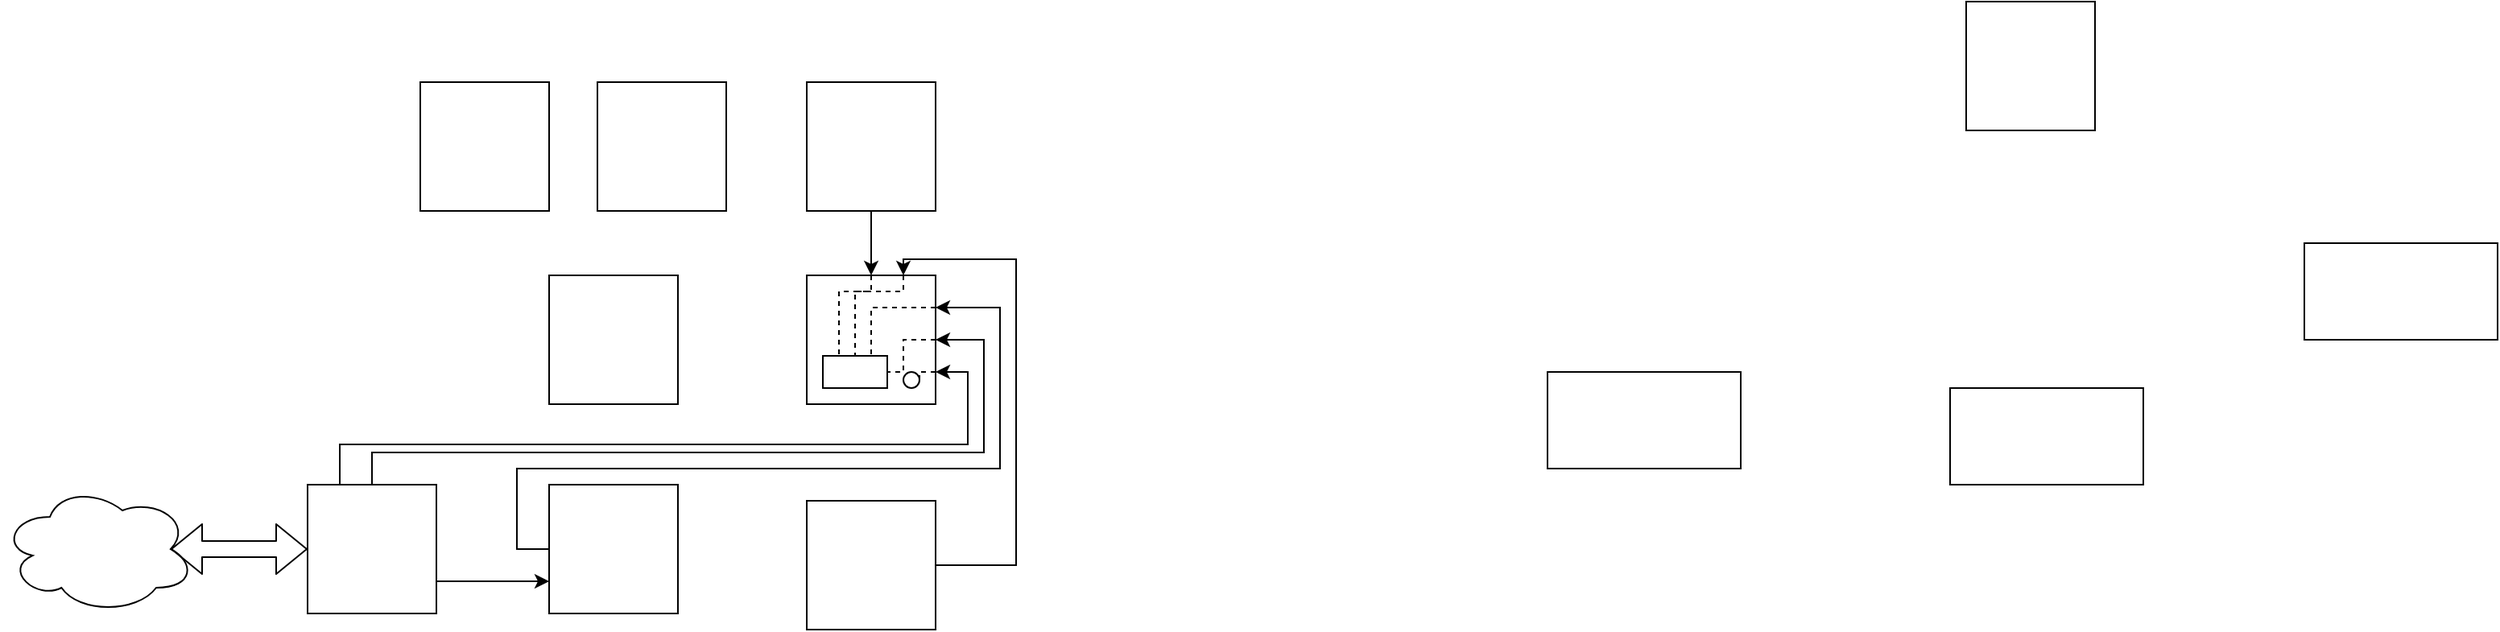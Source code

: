<mxfile version="13.10.2" type="github">
  <diagram id="PSpXqjL75rR7SkoECmZJ" name="Page-1">
    <mxGraphModel dx="1504" dy="370" grid="1" gridSize="10" guides="1" tooltips="1" connect="1" arrows="1" fold="1" page="1" pageScale="1" pageWidth="827" pageHeight="1169" math="0" shadow="0">
      <root>
        <mxCell id="0" />
        <mxCell id="1" parent="0" />
        <mxCell id="Q7waiSmfwAIm_2oHoKMC-9" value="" style="whiteSpace=wrap;html=1;aspect=fixed;" vertex="1" parent="1">
          <mxGeometry x="-120" y="290" width="80" height="80" as="geometry" />
        </mxCell>
        <mxCell id="Q7waiSmfwAIm_2oHoKMC-28" style="edgeStyle=orthogonalEdgeStyle;rounded=0;orthogonalLoop=1;jettySize=auto;html=1;exitX=0.5;exitY=0;exitDx=0;exitDy=0;entryX=0.25;entryY=0;entryDx=0;entryDy=0;dashed=1;endArrow=none;endFill=0;" edge="1" parent="1" source="Q7waiSmfwAIm_2oHoKMC-9" target="Q7waiSmfwAIm_2oHoKMC-1">
          <mxGeometry relative="1" as="geometry">
            <Array as="points">
              <mxPoint x="-80" y="300" />
              <mxPoint x="-100" y="300" />
            </Array>
          </mxGeometry>
        </mxCell>
        <mxCell id="Q7waiSmfwAIm_2oHoKMC-6" value="" style="whiteSpace=wrap;html=1;aspect=fixed;" vertex="1" parent="1">
          <mxGeometry x="-430" y="420" width="80" height="80" as="geometry" />
        </mxCell>
        <mxCell id="Q7waiSmfwAIm_2oHoKMC-7" value="" style="whiteSpace=wrap;html=1;aspect=fixed;" vertex="1" parent="1">
          <mxGeometry x="-280" y="420" width="80" height="80" as="geometry" />
        </mxCell>
        <mxCell id="Q7waiSmfwAIm_2oHoKMC-8" value="" style="whiteSpace=wrap;html=1;aspect=fixed;" vertex="1" parent="1">
          <mxGeometry x="-120" y="430" width="80" height="80" as="geometry" />
        </mxCell>
        <mxCell id="Q7waiSmfwAIm_2oHoKMC-24" style="edgeStyle=orthogonalEdgeStyle;rounded=0;orthogonalLoop=1;jettySize=auto;html=1;exitX=1;exitY=0.75;exitDx=0;exitDy=0;entryX=1;entryY=0.5;entryDx=0;entryDy=0;endArrow=none;endFill=0;dashed=1;" edge="1" parent="1" source="Q7waiSmfwAIm_2oHoKMC-9" target="Q7waiSmfwAIm_2oHoKMC-23">
          <mxGeometry relative="1" as="geometry" />
        </mxCell>
        <mxCell id="Q7waiSmfwAIm_2oHoKMC-10" value="" style="whiteSpace=wrap;html=1;aspect=fixed;" vertex="1" parent="1">
          <mxGeometry x="-120" y="170" width="80" height="80" as="geometry" />
        </mxCell>
        <mxCell id="Q7waiSmfwAIm_2oHoKMC-11" value="" style="whiteSpace=wrap;html=1;aspect=fixed;" vertex="1" parent="1">
          <mxGeometry x="-360" y="170" width="80" height="80" as="geometry" />
        </mxCell>
        <mxCell id="Q7waiSmfwAIm_2oHoKMC-12" value="" style="whiteSpace=wrap;html=1;aspect=fixed;" vertex="1" parent="1">
          <mxGeometry x="-250" y="170" width="80" height="80" as="geometry" />
        </mxCell>
        <mxCell id="Q7waiSmfwAIm_2oHoKMC-13" value="" style="whiteSpace=wrap;html=1;aspect=fixed;" vertex="1" parent="1">
          <mxGeometry x="-280" y="290" width="80" height="80" as="geometry" />
        </mxCell>
        <mxCell id="Q7waiSmfwAIm_2oHoKMC-20" value="" style="ellipse;shape=cloud;whiteSpace=wrap;html=1;" vertex="1" parent="1">
          <mxGeometry x="-620" y="420" width="120" height="80" as="geometry" />
        </mxCell>
        <mxCell id="Q7waiSmfwAIm_2oHoKMC-2" value="" style="whiteSpace=wrap;html=1;aspect=fixed;" vertex="1" parent="1">
          <mxGeometry x="600" y="120" width="80" height="80" as="geometry" />
        </mxCell>
        <mxCell id="Q7waiSmfwAIm_2oHoKMC-3" value="" style="rounded=0;whiteSpace=wrap;html=1;" vertex="1" parent="1">
          <mxGeometry x="340" y="350" width="120" height="60" as="geometry" />
        </mxCell>
        <mxCell id="Q7waiSmfwAIm_2oHoKMC-4" value="" style="rounded=0;whiteSpace=wrap;html=1;" vertex="1" parent="1">
          <mxGeometry x="590" y="360" width="120" height="60" as="geometry" />
        </mxCell>
        <mxCell id="Q7waiSmfwAIm_2oHoKMC-5" value="" style="rounded=0;whiteSpace=wrap;html=1;" vertex="1" parent="1">
          <mxGeometry x="810" y="270" width="120" height="60" as="geometry" />
        </mxCell>
        <mxCell id="Q7waiSmfwAIm_2oHoKMC-14" style="edgeStyle=orthogonalEdgeStyle;rounded=0;orthogonalLoop=1;jettySize=auto;html=1;exitX=0.25;exitY=0;exitDx=0;exitDy=0;entryX=1;entryY=0.75;entryDx=0;entryDy=0;" edge="1" parent="1" source="Q7waiSmfwAIm_2oHoKMC-6" target="Q7waiSmfwAIm_2oHoKMC-9">
          <mxGeometry relative="1" as="geometry" />
        </mxCell>
        <mxCell id="Q7waiSmfwAIm_2oHoKMC-15" style="edgeStyle=orthogonalEdgeStyle;rounded=0;orthogonalLoop=1;jettySize=auto;html=1;exitX=0.5;exitY=0;exitDx=0;exitDy=0;entryX=1;entryY=0.5;entryDx=0;entryDy=0;" edge="1" parent="1" source="Q7waiSmfwAIm_2oHoKMC-6" target="Q7waiSmfwAIm_2oHoKMC-9">
          <mxGeometry relative="1" as="geometry">
            <Array as="points">
              <mxPoint x="-390" y="400" />
              <mxPoint x="-10" y="400" />
              <mxPoint x="-10" y="330" />
            </Array>
          </mxGeometry>
        </mxCell>
        <mxCell id="Q7waiSmfwAIm_2oHoKMC-16" style="edgeStyle=orthogonalEdgeStyle;rounded=0;orthogonalLoop=1;jettySize=auto;html=1;exitX=1;exitY=0.75;exitDx=0;exitDy=0;entryX=0;entryY=0.75;entryDx=0;entryDy=0;" edge="1" parent="1" source="Q7waiSmfwAIm_2oHoKMC-6" target="Q7waiSmfwAIm_2oHoKMC-7">
          <mxGeometry relative="1" as="geometry" />
        </mxCell>
        <mxCell id="Q7waiSmfwAIm_2oHoKMC-17" style="edgeStyle=orthogonalEdgeStyle;rounded=0;orthogonalLoop=1;jettySize=auto;html=1;exitX=0;exitY=0.5;exitDx=0;exitDy=0;entryX=1;entryY=0.25;entryDx=0;entryDy=0;" edge="1" parent="1" source="Q7waiSmfwAIm_2oHoKMC-7" target="Q7waiSmfwAIm_2oHoKMC-9">
          <mxGeometry relative="1" as="geometry">
            <Array as="points">
              <mxPoint x="-300" y="460" />
              <mxPoint x="-300" y="410" />
              <mxPoint y="410" />
              <mxPoint y="310" />
            </Array>
          </mxGeometry>
        </mxCell>
        <mxCell id="Q7waiSmfwAIm_2oHoKMC-19" style="edgeStyle=orthogonalEdgeStyle;rounded=0;orthogonalLoop=1;jettySize=auto;html=1;exitX=1;exitY=0.5;exitDx=0;exitDy=0;entryX=0.75;entryY=0;entryDx=0;entryDy=0;" edge="1" parent="1" source="Q7waiSmfwAIm_2oHoKMC-8" target="Q7waiSmfwAIm_2oHoKMC-9">
          <mxGeometry relative="1" as="geometry">
            <Array as="points">
              <mxPoint x="10" y="470" />
              <mxPoint x="10" y="280" />
              <mxPoint x="-60" y="280" />
            </Array>
          </mxGeometry>
        </mxCell>
        <mxCell id="Q7waiSmfwAIm_2oHoKMC-18" style="edgeStyle=orthogonalEdgeStyle;rounded=0;orthogonalLoop=1;jettySize=auto;html=1;exitX=0.5;exitY=1;exitDx=0;exitDy=0;entryX=0.5;entryY=0;entryDx=0;entryDy=0;" edge="1" parent="1" source="Q7waiSmfwAIm_2oHoKMC-10" target="Q7waiSmfwAIm_2oHoKMC-9">
          <mxGeometry relative="1" as="geometry" />
        </mxCell>
        <mxCell id="Q7waiSmfwAIm_2oHoKMC-22" value="" style="shape=flexArrow;endArrow=classic;startArrow=classic;html=1;exitX=0.875;exitY=0.5;exitDx=0;exitDy=0;exitPerimeter=0;" edge="1" parent="1" source="Q7waiSmfwAIm_2oHoKMC-20">
          <mxGeometry width="50" height="50" relative="1" as="geometry">
            <mxPoint x="220" y="420" as="sourcePoint" />
            <mxPoint x="-430" y="460" as="targetPoint" />
          </mxGeometry>
        </mxCell>
        <mxCell id="Q7waiSmfwAIm_2oHoKMC-1" value="" style="rounded=0;whiteSpace=wrap;html=1;" vertex="1" parent="1">
          <mxGeometry x="-110" y="340" width="40" height="20" as="geometry" />
        </mxCell>
        <mxCell id="Q7waiSmfwAIm_2oHoKMC-23" value="" style="ellipse;whiteSpace=wrap;html=1;aspect=fixed;" vertex="1" parent="1">
          <mxGeometry x="-60" y="350" width="10" height="10" as="geometry" />
        </mxCell>
        <mxCell id="Q7waiSmfwAIm_2oHoKMC-25" style="edgeStyle=orthogonalEdgeStyle;rounded=0;orthogonalLoop=1;jettySize=auto;html=1;exitX=1;exitY=0.5;exitDx=0;exitDy=0;entryX=1;entryY=0.5;entryDx=0;entryDy=0;endArrow=none;endFill=0;dashed=1;" edge="1" parent="1" source="Q7waiSmfwAIm_2oHoKMC-9" target="Q7waiSmfwAIm_2oHoKMC-1">
          <mxGeometry relative="1" as="geometry">
            <Array as="points">
              <mxPoint x="-60" y="330" />
              <mxPoint x="-60" y="350" />
            </Array>
          </mxGeometry>
        </mxCell>
        <mxCell id="Q7waiSmfwAIm_2oHoKMC-26" style="edgeStyle=orthogonalEdgeStyle;rounded=0;orthogonalLoop=1;jettySize=auto;html=1;exitX=1;exitY=0.25;exitDx=0;exitDy=0;entryX=0.75;entryY=0;entryDx=0;entryDy=0;endArrow=none;endFill=0;dashed=1;" edge="1" parent="1" source="Q7waiSmfwAIm_2oHoKMC-9" target="Q7waiSmfwAIm_2oHoKMC-1">
          <mxGeometry relative="1" as="geometry">
            <Array as="points">
              <mxPoint x="-80" y="310" />
            </Array>
          </mxGeometry>
        </mxCell>
        <mxCell id="Q7waiSmfwAIm_2oHoKMC-27" style="edgeStyle=orthogonalEdgeStyle;rounded=0;orthogonalLoop=1;jettySize=auto;html=1;exitX=0.75;exitY=0;exitDx=0;exitDy=0;entryX=0.5;entryY=0;entryDx=0;entryDy=0;dashed=1;endArrow=none;endFill=0;" edge="1" parent="1" source="Q7waiSmfwAIm_2oHoKMC-9" target="Q7waiSmfwAIm_2oHoKMC-1">
          <mxGeometry relative="1" as="geometry">
            <Array as="points">
              <mxPoint x="-60" y="300" />
              <mxPoint x="-90" y="300" />
            </Array>
          </mxGeometry>
        </mxCell>
      </root>
    </mxGraphModel>
  </diagram>
</mxfile>
